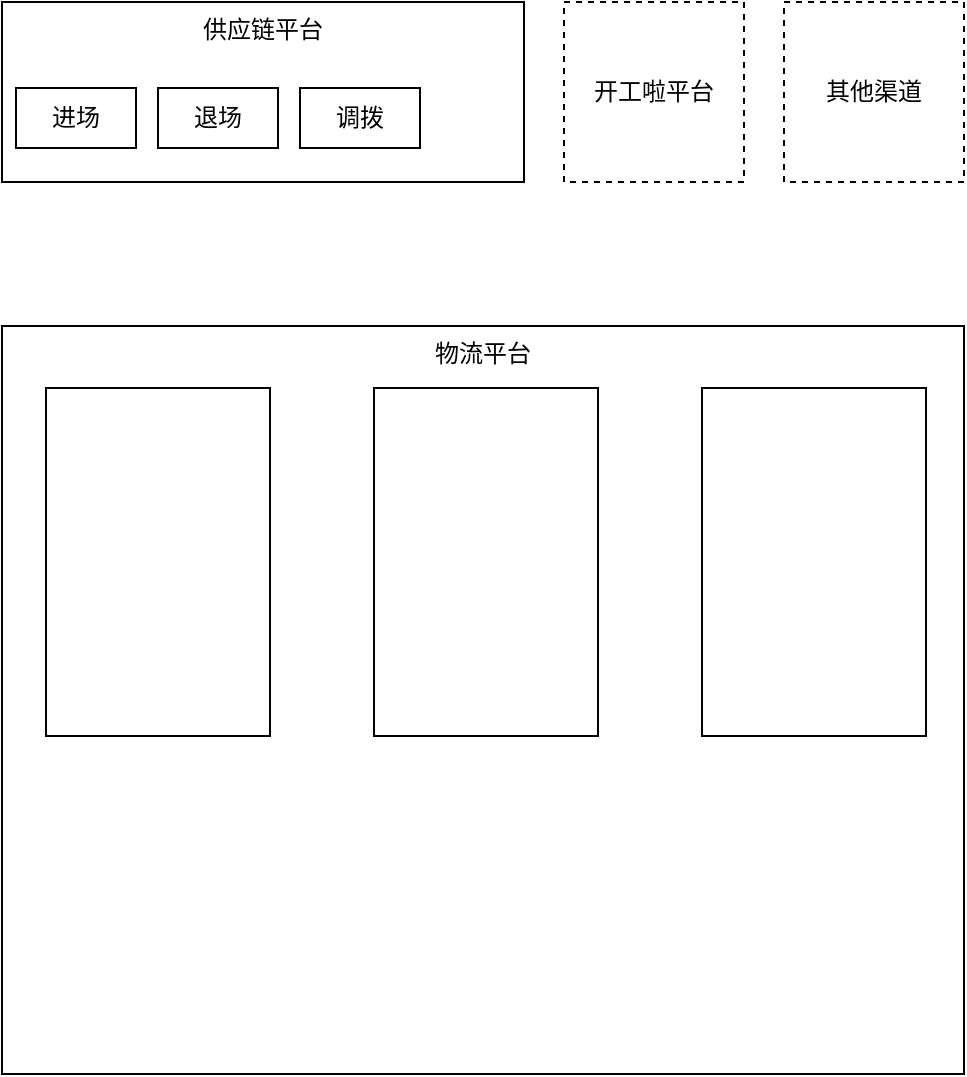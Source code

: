 <mxfile version="20.3.0" type="github">
  <diagram id="WJOXv00hVuy9kRLdBPcV" name="Page-1">
    <mxGraphModel dx="1564" dy="872" grid="0" gridSize="10" guides="1" tooltips="1" connect="1" arrows="1" fold="1" page="1" pageScale="1" pageWidth="827" pageHeight="1169" math="0" shadow="0">
      <root>
        <mxCell id="0" />
        <mxCell id="1" parent="0" />
        <mxCell id="8NXl82Xmxk2-i6Ix3Uvn-1" value="物流平台" style="rounded=0;whiteSpace=wrap;html=1;align=center;verticalAlign=top;" vertex="1" parent="1">
          <mxGeometry x="178" y="274" width="481" height="374" as="geometry" />
        </mxCell>
        <mxCell id="8NXl82Xmxk2-i6Ix3Uvn-3" value="" style="rounded=0;whiteSpace=wrap;html=1;strokeColor=#000000;fillColor=#FFFFFF;" vertex="1" parent="1">
          <mxGeometry x="200" y="305" width="112" height="174" as="geometry" />
        </mxCell>
        <mxCell id="8NXl82Xmxk2-i6Ix3Uvn-4" value="" style="rounded=0;whiteSpace=wrap;html=1;strokeColor=#000000;fillColor=#FFFFFF;" vertex="1" parent="1">
          <mxGeometry x="364" y="305" width="112" height="174" as="geometry" />
        </mxCell>
        <mxCell id="8NXl82Xmxk2-i6Ix3Uvn-5" value="" style="rounded=0;whiteSpace=wrap;html=1;strokeColor=#000000;fillColor=#FFFFFF;" vertex="1" parent="1">
          <mxGeometry x="528" y="305" width="112" height="174" as="geometry" />
        </mxCell>
        <mxCell id="8NXl82Xmxk2-i6Ix3Uvn-6" value="供应链平台" style="rounded=0;whiteSpace=wrap;html=1;strokeColor=#000000;fillColor=#FFFFFF;verticalAlign=top;" vertex="1" parent="1">
          <mxGeometry x="178" y="112" width="261" height="90" as="geometry" />
        </mxCell>
        <mxCell id="8NXl82Xmxk2-i6Ix3Uvn-7" value="开工啦平台" style="rounded=0;whiteSpace=wrap;html=1;strokeColor=#000000;fillColor=#FFFFFF;dashed=1;" vertex="1" parent="1">
          <mxGeometry x="459" y="112" width="90" height="90" as="geometry" />
        </mxCell>
        <mxCell id="8NXl82Xmxk2-i6Ix3Uvn-8" value="其他渠道" style="rounded=0;whiteSpace=wrap;html=1;strokeColor=#000000;fillColor=#FFFFFF;dashed=1;" vertex="1" parent="1">
          <mxGeometry x="569" y="112" width="90" height="90" as="geometry" />
        </mxCell>
        <mxCell id="8NXl82Xmxk2-i6Ix3Uvn-9" value="进场" style="rounded=0;whiteSpace=wrap;html=1;strokeColor=#000000;fillColor=#FFFFFF;" vertex="1" parent="1">
          <mxGeometry x="185" y="155" width="60" height="30" as="geometry" />
        </mxCell>
        <mxCell id="8NXl82Xmxk2-i6Ix3Uvn-10" value="退场" style="rounded=0;whiteSpace=wrap;html=1;strokeColor=#000000;fillColor=#FFFFFF;" vertex="1" parent="1">
          <mxGeometry x="256" y="155" width="60" height="30" as="geometry" />
        </mxCell>
        <mxCell id="8NXl82Xmxk2-i6Ix3Uvn-11" value="调拨" style="rounded=0;whiteSpace=wrap;html=1;strokeColor=#000000;fillColor=#FFFFFF;" vertex="1" parent="1">
          <mxGeometry x="327" y="155" width="60" height="30" as="geometry" />
        </mxCell>
      </root>
    </mxGraphModel>
  </diagram>
</mxfile>
